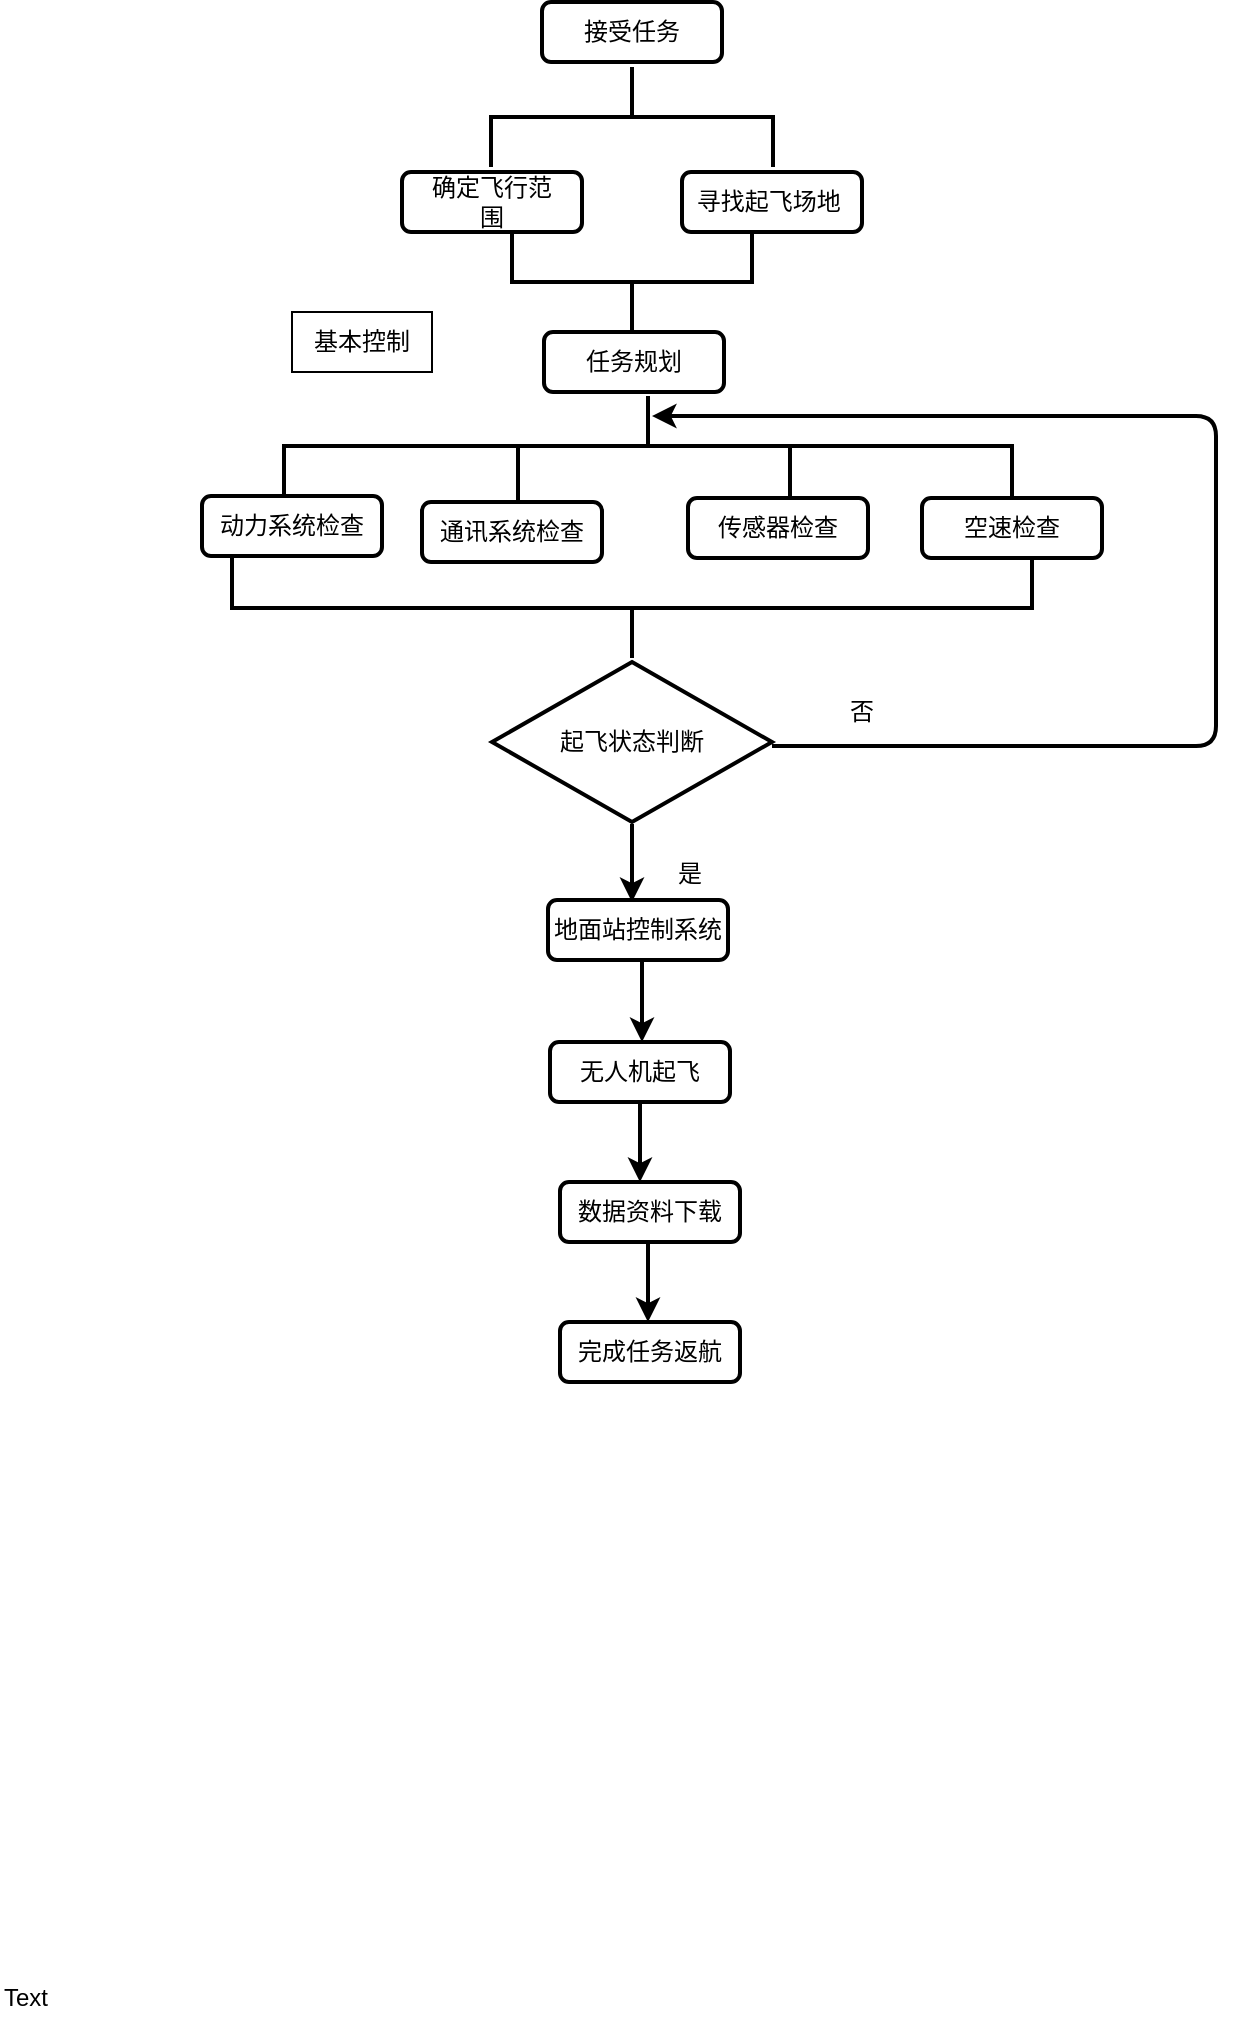 <mxfile version="10.6.5" type="device"><diagram id="l8yod-PYA0NuXgXYsuvG" name="Page-1"><mxGraphModel dx="579" dy="300" grid="1" gridSize="10" guides="1" tooltips="1" connect="1" arrows="1" fold="1" page="1" pageScale="1" pageWidth="827" pageHeight="1169" math="0" shadow="0"><root><mxCell id="0"/><mxCell id="1" parent="0"/><mxCell id="w1By2rROSJNovyN-qoGD-13" value="接受任务" style="rounded=1;whiteSpace=wrap;html=1;strokeWidth=2;" vertex="1" parent="1"><mxGeometry x="460" y="160" width="90" height="30" as="geometry"/></mxCell><mxCell id="w1By2rROSJNovyN-qoGD-14" value="" style="strokeWidth=2;html=1;shape=mxgraph.flowchart.annotation_2;align=left;rotation=90;" vertex="1" parent="1"><mxGeometry x="480" y="147" width="50" height="141" as="geometry"/></mxCell><mxCell id="w1By2rROSJNovyN-qoGD-15" value="传感器检查" style="rounded=1;whiteSpace=wrap;html=1;strokeWidth=2;" vertex="1" parent="1"><mxGeometry x="533" y="408" width="90" height="30" as="geometry"/></mxCell><mxCell id="w1By2rROSJNovyN-qoGD-16" value="完成任务返航" style="rounded=1;whiteSpace=wrap;html=1;strokeWidth=2;" vertex="1" parent="1"><mxGeometry x="469" y="820" width="90" height="30" as="geometry"/></mxCell><mxCell id="w1By2rROSJNovyN-qoGD-17" value="数据资料下载" style="rounded=1;whiteSpace=wrap;html=1;strokeWidth=2;" vertex="1" parent="1"><mxGeometry x="469" y="750" width="90" height="30" as="geometry"/></mxCell><mxCell id="w1By2rROSJNovyN-qoGD-18" value="无人机起飞" style="rounded=1;whiteSpace=wrap;html=1;strokeWidth=2;" vertex="1" parent="1"><mxGeometry x="464" y="680" width="90" height="30" as="geometry"/></mxCell><mxCell id="w1By2rROSJNovyN-qoGD-19" value="通讯系统检查" style="rounded=1;whiteSpace=wrap;html=1;strokeWidth=2;" vertex="1" parent="1"><mxGeometry x="400" y="410" width="90" height="30" as="geometry"/></mxCell><mxCell id="w1By2rROSJNovyN-qoGD-20" value="地面站控制系统" style="rounded=1;whiteSpace=wrap;html=1;strokeWidth=2;" vertex="1" parent="1"><mxGeometry x="463" y="609" width="90" height="30" as="geometry"/></mxCell><mxCell id="w1By2rROSJNovyN-qoGD-21" value="寻找起飞场地&amp;nbsp;" style="rounded=1;whiteSpace=wrap;html=1;strokeWidth=2;" vertex="1" parent="1"><mxGeometry x="530" y="245" width="90" height="30" as="geometry"/></mxCell><mxCell id="w1By2rROSJNovyN-qoGD-22" value="任务规划" style="rounded=1;whiteSpace=wrap;html=1;strokeWidth=2;" vertex="1" parent="1"><mxGeometry x="461" y="325" width="90" height="30" as="geometry"/></mxCell><mxCell id="w1By2rROSJNovyN-qoGD-23" value="空速检查" style="rounded=1;whiteSpace=wrap;html=1;strokeWidth=2;" vertex="1" parent="1"><mxGeometry x="650" y="408" width="90" height="30" as="geometry"/></mxCell><mxCell id="w1By2rROSJNovyN-qoGD-24" value="动力系统检查" style="rounded=1;whiteSpace=wrap;html=1;strokeWidth=2;" vertex="1" parent="1"><mxGeometry x="290" y="407" width="90" height="30" as="geometry"/></mxCell><mxCell id="w1By2rROSJNovyN-qoGD-25" value="确定飞行范&lt;div&gt;围&lt;/div&gt;" style="rounded=1;whiteSpace=wrap;html=1;strokeWidth=2;" vertex="1" parent="1"><mxGeometry x="390" y="245" width="90" height="30" as="geometry"/></mxCell><mxCell id="w1By2rROSJNovyN-qoGD-26" value="" style="strokeWidth=2;html=1;shape=mxgraph.flowchart.annotation_2;align=left;rotation=-90;" vertex="1" parent="1"><mxGeometry x="480" y="240" width="50" height="120" as="geometry"/></mxCell><mxCell id="w1By2rROSJNovyN-qoGD-27" value="" style="strokeWidth=2;html=1;shape=mxgraph.flowchart.annotation_2;align=left;rotation=90;" vertex="1" parent="1"><mxGeometry x="488" y="200" width="50" height="364" as="geometry"/></mxCell><mxCell id="w1By2rROSJNovyN-qoGD-28" value="" style="endArrow=none;html=1;strokeWidth=2;" edge="1" parent="1"><mxGeometry width="50" height="50" relative="1" as="geometry"><mxPoint x="448" y="409" as="sourcePoint"/><mxPoint x="448" y="383" as="targetPoint"/></mxGeometry></mxCell><mxCell id="w1By2rROSJNovyN-qoGD-29" value="" style="endArrow=none;html=1;strokeWidth=2;" edge="1" parent="1"><mxGeometry width="50" height="50" relative="1" as="geometry"><mxPoint x="584" y="407" as="sourcePoint"/><mxPoint x="584" y="381" as="targetPoint"/></mxGeometry></mxCell><mxCell id="w1By2rROSJNovyN-qoGD-30" value="" style="strokeWidth=2;html=1;shape=mxgraph.flowchart.annotation_2;align=left;rotation=-90;" vertex="1" parent="1"><mxGeometry x="480" y="263" width="50" height="400" as="geometry"/></mxCell><mxCell id="w1By2rROSJNovyN-qoGD-31" value="起飞状态判断" style="strokeWidth=2;html=1;shape=mxgraph.flowchart.decision;whiteSpace=wrap;" vertex="1" parent="1"><mxGeometry x="435" y="490" width="140" height="80" as="geometry"/></mxCell><mxCell id="w1By2rROSJNovyN-qoGD-32" value="否" style="text;html=1;strokeColor=none;fillColor=none;align=center;verticalAlign=middle;whiteSpace=wrap;" vertex="1" parent="1"><mxGeometry x="600" y="505" width="40" height="20" as="geometry"/></mxCell><mxCell id="w1By2rROSJNovyN-qoGD-33" value="" style="endArrow=classic;html=1;strokeWidth=2;exitX=1.021;exitY=0.525;exitPerimeter=0;entryX=0.2;entryY=0.486;entryPerimeter=0;" edge="1" parent="1"><mxGeometry width="50" height="50" relative="1" as="geometry"><mxPoint x="575" y="532" as="sourcePoint"/><mxPoint x="515" y="367" as="targetPoint"/><Array as="points"><mxPoint x="797" y="532"/><mxPoint x="797" y="367"/></Array></mxGeometry></mxCell><mxCell id="w1By2rROSJNovyN-qoGD-34" value="" style="endArrow=classic;html=1;strokeWidth=2;" edge="1" parent="1"><mxGeometry width="50" height="50" relative="1" as="geometry"><mxPoint x="505" y="571" as="sourcePoint"/><mxPoint x="505" y="610" as="targetPoint"/><Array as="points"/></mxGeometry></mxCell><mxCell id="w1By2rROSJNovyN-qoGD-35" value="是" style="text;html=1;strokeColor=none;fillColor=none;align=center;verticalAlign=middle;whiteSpace=wrap;" vertex="1" parent="1"><mxGeometry x="514" y="586" width="40" height="20" as="geometry"/></mxCell><mxCell id="w1By2rROSJNovyN-qoGD-36" value="" style="endArrow=classic;html=1;strokeWidth=2;" edge="1" parent="1"><mxGeometry width="50" height="50" relative="1" as="geometry"><mxPoint x="510" y="640" as="sourcePoint"/><mxPoint x="510" y="680" as="targetPoint"/></mxGeometry></mxCell><mxCell id="w1By2rROSJNovyN-qoGD-37" value="" style="endArrow=classic;html=1;strokeWidth=2;" edge="1" parent="1"><mxGeometry width="50" height="50" relative="1" as="geometry"><mxPoint x="509" y="710" as="sourcePoint"/><mxPoint x="509" y="750" as="targetPoint"/></mxGeometry></mxCell><mxCell id="w1By2rROSJNovyN-qoGD-38" value="" style="endArrow=classic;html=1;strokeWidth=2;" edge="1" parent="1"><mxGeometry width="50" height="50" relative="1" as="geometry"><mxPoint x="513" y="780" as="sourcePoint"/><mxPoint x="513" y="820" as="targetPoint"/></mxGeometry></mxCell><mxCell id="w1By2rROSJNovyN-qoGD-40" value="基本控制" style="rounded=0;whiteSpace=wrap;html=1;" vertex="1" parent="1"><mxGeometry x="335" y="315" width="70" height="30" as="geometry"/></mxCell><mxCell id="w1By2rROSJNovyN-qoGD-53" value="Text" style="text;html=1;resizable=0;points=[];autosize=1;align=left;verticalAlign=top;spacingTop=-4;" vertex="1" parent="1"><mxGeometry x="189" y="1148" width="40" height="20" as="geometry"/></mxCell></root></mxGraphModel></diagram><diagram id="2RTaqOdpE1IKR8wItZAP" name="Page-2"><mxGraphModel dx="840" dy="435" grid="1" gridSize="10" guides="1" tooltips="1" connect="1" arrows="1" fold="1" page="1" pageScale="1" pageWidth="827" pageHeight="1169" math="0" shadow="0"><root><mxCell id="bzmzx4noLBkTBDDOZB-6-0"/><mxCell id="bzmzx4noLBkTBDDOZB-6-1" parent="bzmzx4noLBkTBDDOZB-6-0"/><mxCell id="RhFrUJKf06EQBdP_t6ge-0" value="基本控制" style="rounded=0;whiteSpace=wrap;html=1;" vertex="1" parent="bzmzx4noLBkTBDDOZB-6-1"><mxGeometry x="22" y="158" width="90" height="30" as="geometry"/></mxCell><mxCell id="RhFrUJKf06EQBdP_t6ge-2" value="降落" style="rounded=0;whiteSpace=wrap;html=1;" vertex="1" parent="bzmzx4noLBkTBDDOZB-6-1"><mxGeometry x="60" y="240" width="20" height="130" as="geometry"/></mxCell><mxCell id="RhFrUJKf06EQBdP_t6ge-3" value="默认飞行高度" style="rounded=0;whiteSpace=wrap;html=1;" vertex="1" parent="bzmzx4noLBkTBDDOZB-6-1"><mxGeometry x="380" y="240" width="20" height="130" as="geometry"/></mxCell><mxCell id="RhFrUJKf06EQBdP_t6ge-4" value="磁罗盘校准" style="rounded=0;whiteSpace=wrap;html=1;" vertex="1" parent="bzmzx4noLBkTBDDOZB-6-1"><mxGeometry x="100" y="240" width="20" height="130" as="geometry"/></mxCell><mxCell id="RhFrUJKf06EQBdP_t6ge-5" value="显示当前位置" style="rounded=0;whiteSpace=wrap;html=1;" vertex="1" parent="bzmzx4noLBkTBDDOZB-6-1"><mxGeometry x="300" y="240" width="20" height="130" as="geometry"/></mxCell><mxCell id="RhFrUJKf06EQBdP_t6ge-6" value="" style="endArrow=none;html=1;entryX=0.52;entryY=0.5;entryDx=0;entryDy=0;entryPerimeter=0;exitX=1;exitY=0.5;exitDx=0;exitDy=0;exitPerimeter=0;" edge="1" parent="bzmzx4noLBkTBDDOZB-6-1"><mxGeometry width="50" height="50" relative="1" as="geometry"><mxPoint x="69.466" y="239.897" as="sourcePoint"/><mxPoint x="69.466" y="215.759" as="targetPoint"/><Array as="points"><mxPoint x="69" y="230"/></Array></mxGeometry></mxCell><mxCell id="mlp3oqMNU5OGMJL_ET6y-0" value="无人机地面站控制系统" style="rounded=0;whiteSpace=wrap;html=1;" vertex="1" parent="bzmzx4noLBkTBDDOZB-6-1"><mxGeometry x="200" y="75" width="160" height="40" as="geometry"/></mxCell><mxCell id="mlp3oqMNU5OGMJL_ET6y-1" value="遥控器校准" style="rounded=0;whiteSpace=wrap;html=1;" vertex="1" parent="bzmzx4noLBkTBDDOZB-6-1"><mxGeometry x="140" y="240" width="20" height="130" as="geometry"/></mxCell><mxCell id="mlp3oqMNU5OGMJL_ET6y-2" value="" style="strokeWidth=1;html=1;shape=mxgraph.flowchart.annotation_2;align=left;pointerEvents=1;rotation=90;fillColor=none;strokeColor=#000000;" vertex="1" parent="bzmzx4noLBkTBDDOZB-6-1"><mxGeometry x="49" y="173" width="45" height="83" as="geometry"/></mxCell><mxCell id="ZTiTsosIOprrRjGuwG8v-0" value="" style="strokeWidth=1;html=1;shape=mxgraph.flowchart.annotation_2;align=left;pointerEvents=1;rotation=90;fillColor=none;strokeColor=#000000;" vertex="1" parent="bzmzx4noLBkTBDDOZB-6-1"><mxGeometry x="169" y="176" width="50" height="79" as="geometry"/></mxCell><mxCell id="ZTiTsosIOprrRjGuwG8v-1" value="" style="strokeWidth=1;html=1;shape=mxgraph.flowchart.annotation_2;align=left;pointerEvents=1;rotation=90;fillColor=none;strokeColor=#000000;" vertex="1" parent="bzmzx4noLBkTBDDOZB-6-1"><mxGeometry x="487" y="132" width="50" height="166" as="geometry"/></mxCell><mxCell id="5s8lQPeyYnXanBbXWgq_-0" value="飞控当前参数" style="rounded=0;whiteSpace=wrap;html=1;" vertex="1" parent="bzmzx4noLBkTBDDOZB-6-1"><mxGeometry x="260" y="240" width="20" height="130" as="geometry"/></mxCell><mxCell id="5s8lQPeyYnXanBbXWgq_-1" value="电子围栏" style="rounded=0;whiteSpace=wrap;html=1;" vertex="1" parent="bzmzx4noLBkTBDDOZB-6-1"><mxGeometry x="340" y="240" width="20" height="130" as="geometry"/></mxCell><mxCell id="5s8lQPeyYnXanBbXWgq_-2" value="遥控器校准" style="rounded=0;whiteSpace=wrap;html=1;" vertex="1" parent="bzmzx4noLBkTBDDOZB-6-1"><mxGeometry x="220" y="240" width="20" height="130" as="geometry"/></mxCell><mxCell id="5s8lQPeyYnXanBbXWgq_-3" value="飞行模式设置" style="rounded=0;whiteSpace=wrap;html=1;" vertex="1" parent="bzmzx4noLBkTBDDOZB-6-1"><mxGeometry x="180" y="240" width="20" height="130" as="geometry"/></mxCell><mxCell id="Spypny5O7NnzxqvNxeun-0" value="起飞" style="rounded=0;whiteSpace=wrap;html=1;" vertex="1" parent="bzmzx4noLBkTBDDOZB-6-1"><mxGeometry x="20" y="240" width="20" height="130" as="geometry"/></mxCell><mxCell id="Spypny5O7NnzxqvNxeun-1" value="返航" style="rounded=0;whiteSpace=wrap;html=1;" vertex="1" parent="bzmzx4noLBkTBDDOZB-6-1"><mxGeometry x="100" y="240" width="20" height="130" as="geometry"/></mxCell><mxCell id="Spypny5O7NnzxqvNxeun-3" value="" style="endArrow=none;html=1;entryX=0.52;entryY=0.5;entryDx=0;entryDy=0;entryPerimeter=0;exitX=1;exitY=0.5;exitDx=0;exitDy=0;exitPerimeter=0;" edge="1" parent="bzmzx4noLBkTBDDOZB-6-1"><mxGeometry width="50" height="50" relative="1" as="geometry"><mxPoint x="199.466" y="157.397" as="sourcePoint"/><mxPoint x="199.466" y="133.259" as="targetPoint"/></mxGeometry></mxCell><mxCell id="Spypny5O7NnzxqvNxeun-5" value="" style="endArrow=none;html=1;entryX=0.52;entryY=0.5;entryDx=0;entryDy=0;entryPerimeter=0;exitX=1;exitY=0.5;exitDx=0;exitDy=0;exitPerimeter=0;" edge="1" parent="bzmzx4noLBkTBDDOZB-6-1"><mxGeometry width="50" height="50" relative="1" as="geometry"><mxPoint x="193.466" y="240.397" as="sourcePoint"/><mxPoint x="193.466" y="216.259" as="targetPoint"/><Array as="points"><mxPoint x="193.5" y="223.5"/></Array></mxGeometry></mxCell><mxCell id="Spypny5O7NnzxqvNxeun-6" value="" style="endArrow=none;html=1;entryX=0.52;entryY=0.5;entryDx=0;entryDy=0;entryPerimeter=0;exitX=1;exitY=0.5;exitDx=0;exitDy=0;exitPerimeter=0;" edge="1" parent="bzmzx4noLBkTBDDOZB-6-1"><mxGeometry width="50" height="50" relative="1" as="geometry"><mxPoint x="371.966" y="158.897" as="sourcePoint"/><mxPoint x="371.966" y="134.759" as="targetPoint"/></mxGeometry></mxCell><mxCell id="Spypny5O7NnzxqvNxeun-8" value="" style="endArrow=none;html=1;entryX=0.52;entryY=0.5;entryDx=0;entryDy=0;entryPerimeter=0;exitX=1;exitY=0.5;exitDx=0;exitDy=0;exitPerimeter=0;" edge="1" parent="bzmzx4noLBkTBDDOZB-6-1"><mxGeometry width="50" height="50" relative="1" as="geometry"><mxPoint x="287.966" y="159.897" as="sourcePoint"/><mxPoint x="287.966" y="135.759" as="targetPoint"/></mxGeometry></mxCell><mxCell id="Spypny5O7NnzxqvNxeun-12" value="写入航点" style="rounded=0;whiteSpace=wrap;html=1;" vertex="1" parent="bzmzx4noLBkTBDDOZB-6-1"><mxGeometry x="420" y="240" width="20" height="130" as="geometry"/></mxCell><mxCell id="Spypny5O7NnzxqvNxeun-13" value="读取航点" style="rounded=0;whiteSpace=wrap;html=1;" vertex="1" parent="bzmzx4noLBkTBDDOZB-6-1"><mxGeometry x="460" y="240" width="20" height="130" as="geometry"/></mxCell><mxCell id="Spypny5O7NnzxqvNxeun-14" value="查看" style="rounded=0;whiteSpace=wrap;html=1;" vertex="1" parent="bzmzx4noLBkTBDDOZB-6-1"><mxGeometry x="254" y="160" width="70" height="30" as="geometry"/></mxCell><mxCell id="Spypny5O7NnzxqvNxeun-15" value="设置" style="rounded=0;whiteSpace=wrap;html=1;" vertex="1" parent="bzmzx4noLBkTBDDOZB-6-1"><mxGeometry x="337" y="160" width="70" height="30" as="geometry"/></mxCell><mxCell id="Spypny5O7NnzxqvNxeun-16" value="初始化设置" style="rounded=0;whiteSpace=wrap;html=1;" vertex="1" parent="bzmzx4noLBkTBDDOZB-6-1"><mxGeometry x="159" y="160" width="70" height="30" as="geometry"/></mxCell><mxCell id="Spypny5O7NnzxqvNxeun-19" value="" style="strokeWidth=1;html=1;shape=mxgraph.flowchart.annotation_2;align=left;pointerEvents=1;rotation=90;fillColor=none;strokeColor=#000000;" vertex="1" parent="bzmzx4noLBkTBDDOZB-6-1"><mxGeometry x="347" y="194" width="50" height="43" as="geometry"/></mxCell><mxCell id="Spypny5O7NnzxqvNxeun-20" value="" style="strokeWidth=1;html=1;shape=mxgraph.flowchart.annotation_2;align=left;pointerEvents=1;rotation=90;fillColor=none;strokeColor=#000000;" vertex="1" parent="bzmzx4noLBkTBDDOZB-6-1"><mxGeometry x="264" y="194" width="50" height="42" as="geometry"/></mxCell><mxCell id="Spypny5O7NnzxqvNxeun-21" value="保存航点" style="rounded=0;whiteSpace=wrap;html=1;" vertex="1" parent="bzmzx4noLBkTBDDOZB-6-1"><mxGeometry x="540" y="240" width="20" height="130" as="geometry"/></mxCell><mxCell id="Spypny5O7NnzxqvNxeun-22" value="清除航点" style="rounded=0;whiteSpace=wrap;html=1;" vertex="1" parent="bzmzx4noLBkTBDDOZB-6-1"><mxGeometry x="500" y="240" width="20" height="130" as="geometry"/></mxCell><mxCell id="Spypny5O7NnzxqvNxeun-24" value="编辑航点" style="rounded=0;whiteSpace=wrap;html=1;" vertex="1" parent="bzmzx4noLBkTBDDOZB-6-1"><mxGeometry x="475" y="157.5" width="70" height="30" as="geometry"/></mxCell><mxCell id="Spypny5O7NnzxqvNxeun-25" value="打开航点" style="rounded=0;whiteSpace=wrap;html=1;" vertex="1" parent="bzmzx4noLBkTBDDOZB-6-1"><mxGeometry x="580" y="240" width="20" height="130" as="geometry"/></mxCell><mxCell id="Spypny5O7NnzxqvNxeun-31" value="" style="strokeWidth=1;html=1;shape=mxgraph.flowchart.annotation_2;align=left;pointerEvents=1;rotation=90;fillColor=none;strokeColor=#000000;" vertex="1" parent="bzmzx4noLBkTBDDOZB-6-1"><mxGeometry x="258" y="-99" width="41" height="471" as="geometry"/></mxCell><mxCell id="Spypny5O7NnzxqvNxeun-38" value="" style="endArrow=none;html=1;entryX=0.52;entryY=0.5;entryDx=0;entryDy=0;entryPerimeter=0;" edge="1" parent="bzmzx4noLBkTBDDOZB-6-1"><mxGeometry width="50" height="50" relative="1" as="geometry"><mxPoint x="510.5" y="239" as="sourcePoint"/><mxPoint x="510.966" y="214.759" as="targetPoint"/><Array as="points"><mxPoint x="511" y="222"/></Array></mxGeometry></mxCell><mxCell id="Spypny5O7NnzxqvNxeun-39" value="" style="endArrow=none;html=1;entryX=0.52;entryY=0.5;entryDx=0;entryDy=0;entryPerimeter=0;exitX=1;exitY=0.5;exitDx=0;exitDy=0;exitPerimeter=0;" edge="1" parent="bzmzx4noLBkTBDDOZB-6-1"><mxGeometry width="50" height="50" relative="1" as="geometry"><mxPoint x="549.466" y="238.897" as="sourcePoint"/><mxPoint x="549.466" y="214.759" as="targetPoint"/><Array as="points"><mxPoint x="549.5" y="222"/></Array></mxGeometry></mxCell><mxCell id="Spypny5O7NnzxqvNxeun-50" value="" style="endArrow=none;html=1;entryX=0.52;entryY=0.5;entryDx=0;entryDy=0;entryPerimeter=0;exitX=1;exitY=0.5;exitDx=0;exitDy=0;exitPerimeter=0;" edge="1" parent="bzmzx4noLBkTBDDOZB-6-1"><mxGeometry width="50" height="50" relative="1" as="geometry"><mxPoint x="769.966" y="211.397" as="sourcePoint"/><mxPoint x="769.966" y="187.259" as="targetPoint"/><Array as="points"><mxPoint x="770" y="194.5"/></Array></mxGeometry></mxCell><mxCell id="Spypny5O7NnzxqvNxeun-52" value="" style="endArrow=none;html=1;entryX=0.52;entryY=0.5;entryDx=0;entryDy=0;entryPerimeter=0;exitX=1;exitY=0.5;exitDx=0;exitDy=0;exitPerimeter=0;" edge="1" parent="bzmzx4noLBkTBDDOZB-6-1"><mxGeometry width="50" height="50" relative="1" as="geometry"><mxPoint x="469.466" y="238.897" as="sourcePoint"/><mxPoint x="469.466" y="214.759" as="targetPoint"/><Array as="points"><mxPoint x="469.5" y="222"/></Array></mxGeometry></mxCell></root></mxGraphModel></diagram></mxfile>